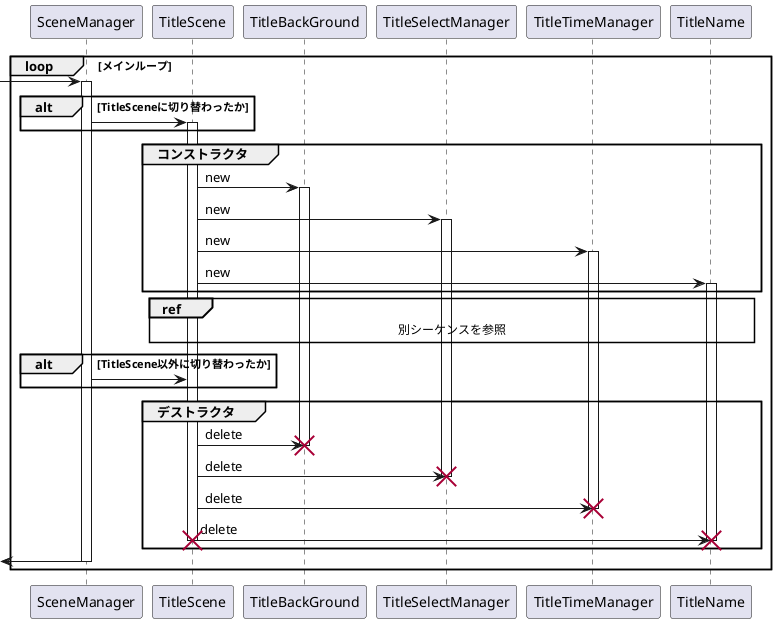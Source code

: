 @startuml
participant SceneManager
participant TitleScene
participant TitleBackGround
participant TitleSelectManager
participant TitleTimeManager
participant TitleName

/' ------------------ loop ------------------------------- '/
loop メインループ


[-> SceneManager
activate SceneManager

 /' ----------------------- alt ----------------------------- '/
alt TitleSceneに切り替わったか

SceneManager -> TitleScene
activate TitleScene

end
 /' ---------------------- alt end --------------------------- '/


 /' ---------------------- group ---------------------------- '/
group コンストラクタ

TitleScene -> TitleBackGround : new
activate TitleBackGround
TitleScene -> TitleSelectManager : new
activate TitleSelectManager
TitleScene -> TitleTimeManager : new
activate TitleTimeManager
TitleScene -> TitleName : new
activate TitleName

end
 /' --------------------- group end --------------------------- '/

ref over TitleScene, TitleName : 別シーケンスを参照


 /' ---------------------- alt -------------------------- '/
alt TitleScene以外に切り替わったか

SceneManager -> TitleScene

end
 /' ---------------------- alt end --------------------------- '/


/' ---------------------- group --------------------------- '/
group デストラクタ


TitleScene -> TitleBackGround : delete
destroy TitleBackGround
TitleScene -> TitleSelectManager : delete
destroy TitleSelectManager
TitleScene -> TitleTimeManager : delete
destroy TitleTimeManager
TitleScene -> TitleName : delete
destroy TitleName
destroy TitleScene

end
/' ---------------------- group end --------------------------- '/

[<- SceneManager
deactivate SceneManager

end
 /' --------------------- loop end ---------------------------- '/
@enduml